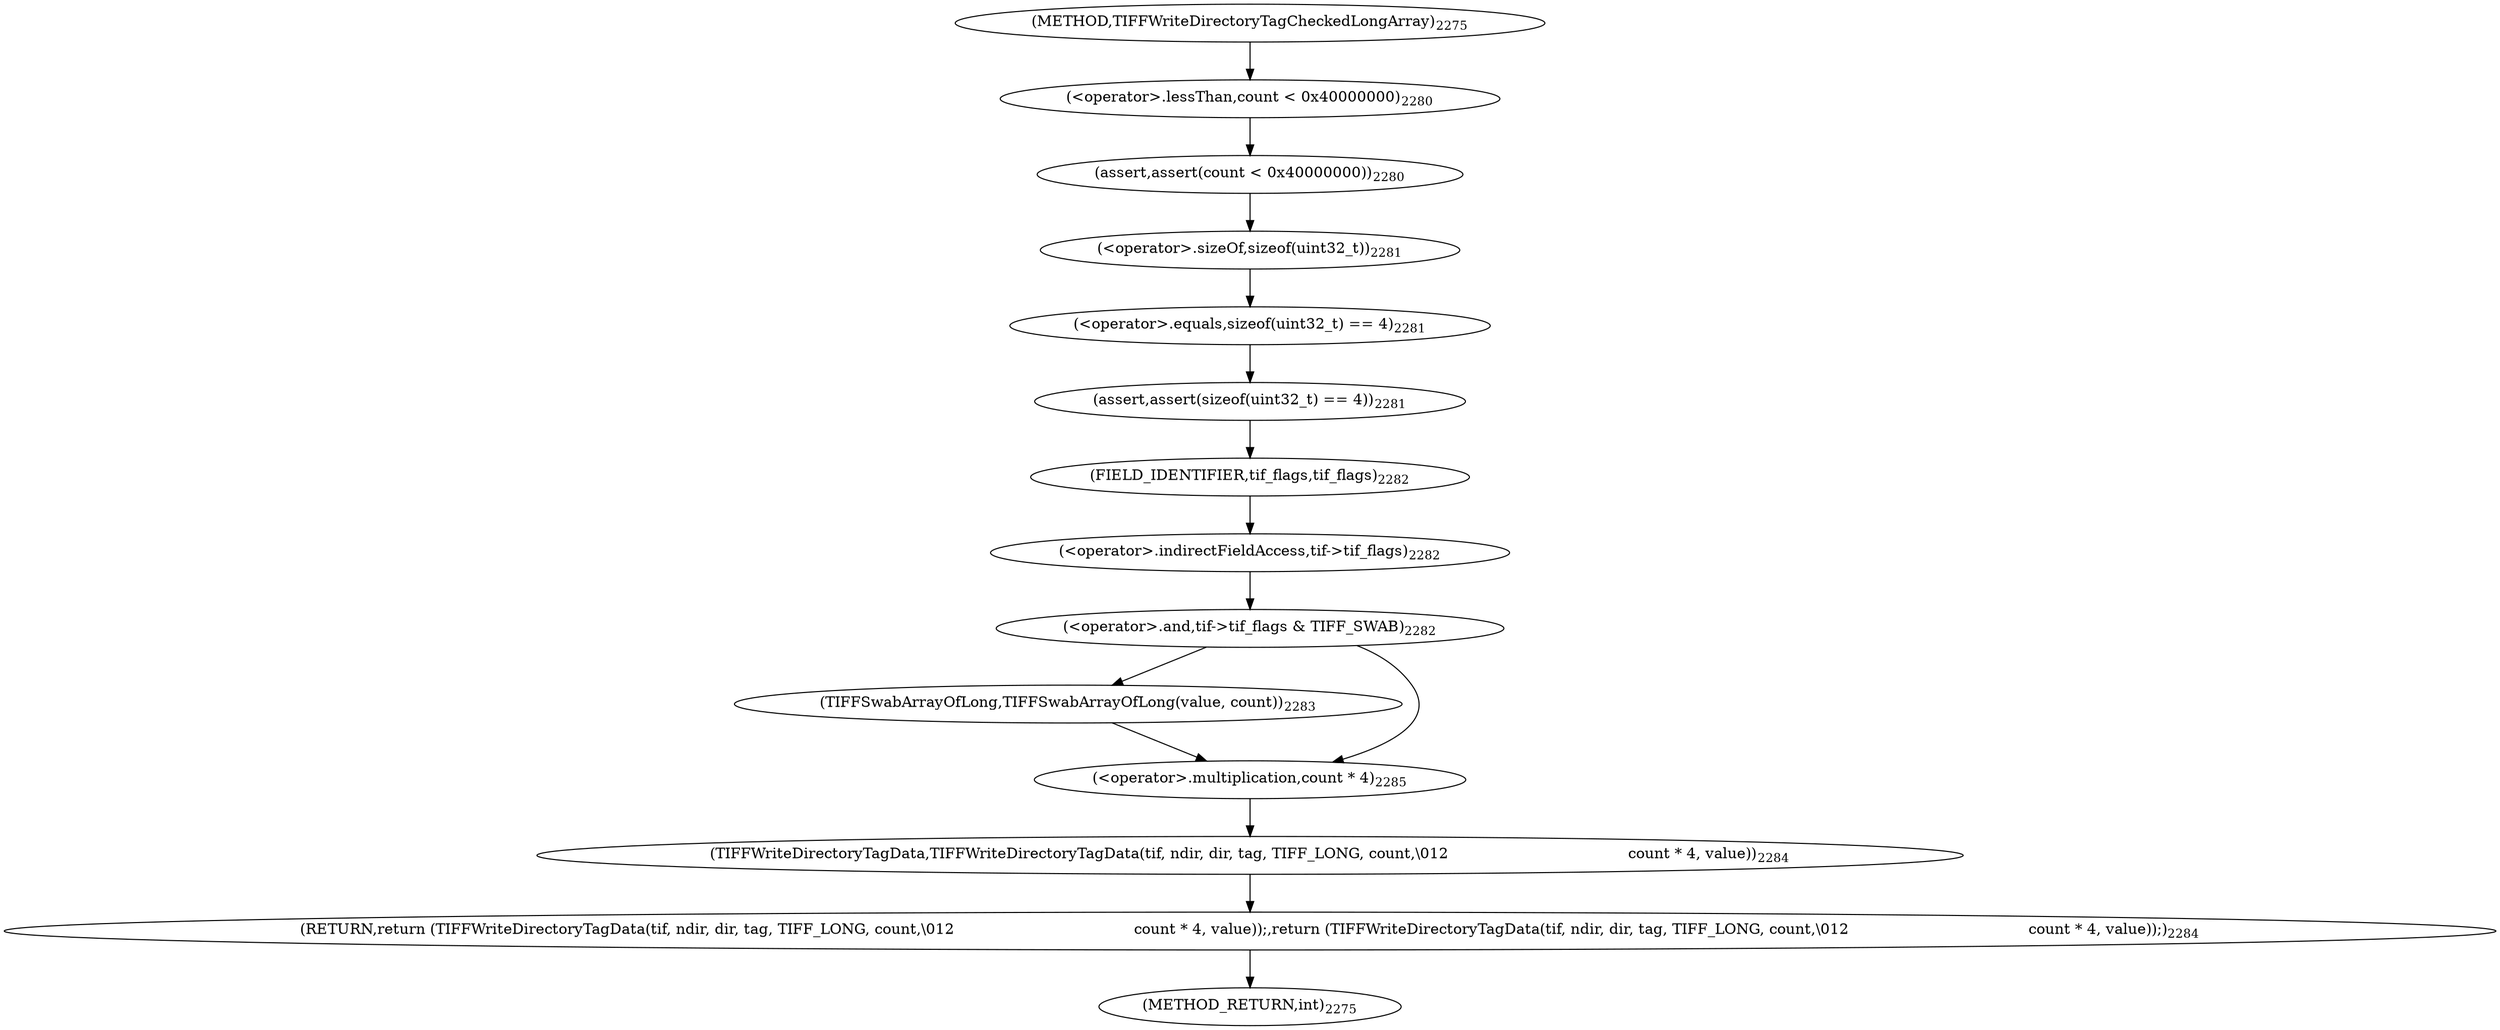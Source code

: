 digraph "TIFFWriteDirectoryTagCheckedLongArray" {  
"70123" [label = <(assert,assert(count &lt; 0x40000000))<SUB>2280</SUB>> ]
"70127" [label = <(assert,assert(sizeof(uint32_t) == 4))<SUB>2281</SUB>> ]
"70142" [label = <(RETURN,return (TIFFWriteDirectoryTagData(tif, ndir, dir, tag, TIFF_LONG, count,\012                                      count * 4, value));,return (TIFFWriteDirectoryTagData(tif, ndir, dir, tag, TIFF_LONG, count,\012                                      count * 4, value));)<SUB>2284</SUB>> ]
"70124" [label = <(&lt;operator&gt;.lessThan,count &lt; 0x40000000)<SUB>2280</SUB>> ]
"70128" [label = <(&lt;operator&gt;.equals,sizeof(uint32_t) == 4)<SUB>2281</SUB>> ]
"70133" [label = <(&lt;operator&gt;.and,tif-&gt;tif_flags &amp; TIFF_SWAB)<SUB>2282</SUB>> ]
"70143" [label = <(TIFFWriteDirectoryTagData,TIFFWriteDirectoryTagData(tif, ndir, dir, tag, TIFF_LONG, count,\012                                      count * 4, value))<SUB>2284</SUB>> ]
"70129" [label = <(&lt;operator&gt;.sizeOf,sizeof(uint32_t))<SUB>2281</SUB>> ]
"70134" [label = <(&lt;operator&gt;.indirectFieldAccess,tif-&gt;tif_flags)<SUB>2282</SUB>> ]
"70139" [label = <(TIFFSwabArrayOfLong,TIFFSwabArrayOfLong(value, count))<SUB>2283</SUB>> ]
"70150" [label = <(&lt;operator&gt;.multiplication,count * 4)<SUB>2285</SUB>> ]
"70136" [label = <(FIELD_IDENTIFIER,tif_flags,tif_flags)<SUB>2282</SUB>> ]
"70115" [label = <(METHOD,TIFFWriteDirectoryTagCheckedLongArray)<SUB>2275</SUB>> ]
"70154" [label = <(METHOD_RETURN,int)<SUB>2275</SUB>> ]
  "70123" -> "70129" 
  "70127" -> "70136" 
  "70142" -> "70154" 
  "70124" -> "70123" 
  "70128" -> "70127" 
  "70133" -> "70139" 
  "70133" -> "70150" 
  "70143" -> "70142" 
  "70129" -> "70128" 
  "70134" -> "70133" 
  "70139" -> "70150" 
  "70150" -> "70143" 
  "70136" -> "70134" 
  "70115" -> "70124" 
}
